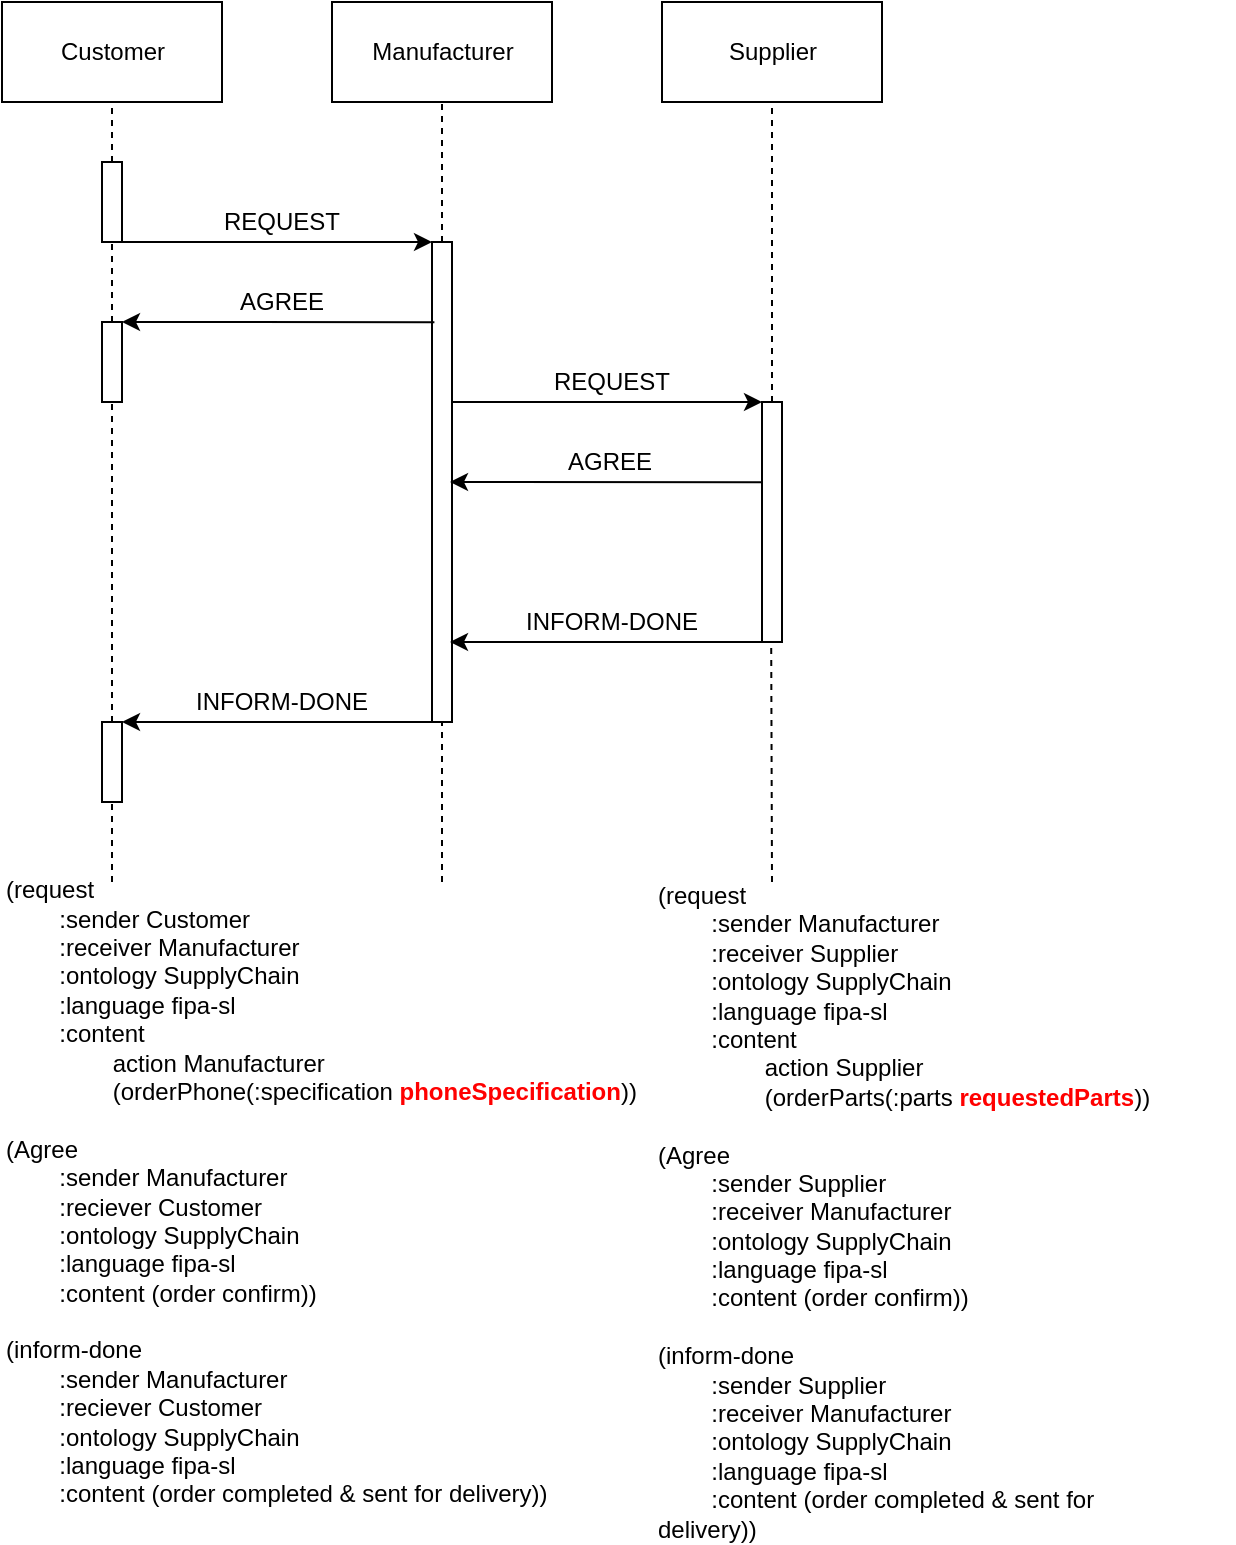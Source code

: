 <mxfile version="12.3.0" type="device" pages="1"><diagram id="HvV3lplEmUJxSb_MaAGa" name="Page-1"><mxGraphModel dx="1422" dy="794" grid="1" gridSize="10" guides="1" tooltips="1" connect="1" arrows="1" fold="1" page="1" pageScale="1" pageWidth="1169" pageHeight="827" math="0" shadow="0"><root><mxCell id="0"/><mxCell id="1" parent="0"/><mxCell id="bXYfRUHmZwdl2nVmAs2A-13" value="Customer" style="html=1;" parent="1" vertex="1"><mxGeometry x="80" y="120" width="110" height="50" as="geometry"/></mxCell><mxCell id="bXYfRUHmZwdl2nVmAs2A-14" value="Manufacturer" style="html=1;" parent="1" vertex="1"><mxGeometry x="245" y="120" width="110" height="50" as="geometry"/></mxCell><mxCell id="bXYfRUHmZwdl2nVmAs2A-15" value="Supplier" style="html=1;" parent="1" vertex="1"><mxGeometry x="410" y="120" width="110" height="50" as="geometry"/></mxCell><mxCell id="bXYfRUHmZwdl2nVmAs2A-18" value="" style="html=1;points=[];perimeter=orthogonalPerimeter;" parent="1" vertex="1"><mxGeometry x="130" y="200" width="10" height="40" as="geometry"/></mxCell><mxCell id="bXYfRUHmZwdl2nVmAs2A-27" value="" style="endArrow=none;dashed=1;html=1;entryX=0.5;entryY=1;entryDx=0;entryDy=0;" parent="1" source="bXYfRUHmZwdl2nVmAs2A-18" target="bXYfRUHmZwdl2nVmAs2A-13" edge="1"><mxGeometry width="50" height="50" relative="1" as="geometry"><mxPoint x="220" y="240" as="sourcePoint"/><mxPoint x="230" y="180" as="targetPoint"/></mxGeometry></mxCell><mxCell id="bXYfRUHmZwdl2nVmAs2A-28" value="" style="endArrow=none;dashed=1;html=1;entryX=0.5;entryY=1;entryDx=0;entryDy=0;" parent="1" target="bXYfRUHmZwdl2nVmAs2A-14" edge="1"><mxGeometry width="50" height="50" relative="1" as="geometry"><mxPoint x="300" y="240" as="sourcePoint"/><mxPoint x="340" y="200" as="targetPoint"/></mxGeometry></mxCell><mxCell id="bXYfRUHmZwdl2nVmAs2A-31" value="" style="html=1;points=[];perimeter=orthogonalPerimeter;" parent="1" vertex="1"><mxGeometry x="295" y="240" width="10" height="240" as="geometry"/></mxCell><mxCell id="bXYfRUHmZwdl2nVmAs2A-30" value="" style="endArrow=classic;html=1;" parent="1" source="bXYfRUHmZwdl2nVmAs2A-18" edge="1"><mxGeometry width="50" height="50" relative="1" as="geometry"><mxPoint x="250" y="330" as="sourcePoint"/><mxPoint x="295" y="240" as="targetPoint"/></mxGeometry></mxCell><mxCell id="bXYfRUHmZwdl2nVmAs2A-32" value="" style="html=1;points=[];perimeter=orthogonalPerimeter;" parent="1" vertex="1"><mxGeometry x="130" y="280" width="10" height="40" as="geometry"/></mxCell><mxCell id="bXYfRUHmZwdl2nVmAs2A-34" value="" style="endArrow=none;dashed=1;html=1;" parent="1" source="bXYfRUHmZwdl2nVmAs2A-32" target="bXYfRUHmZwdl2nVmAs2A-18" edge="1"><mxGeometry width="50" height="50" relative="1" as="geometry"><mxPoint x="145" y="210" as="sourcePoint"/><mxPoint x="145" y="180" as="targetPoint"/></mxGeometry></mxCell><mxCell id="bXYfRUHmZwdl2nVmAs2A-35" value="" style="html=1;points=[];perimeter=orthogonalPerimeter;" parent="1" vertex="1"><mxGeometry x="130" y="480" width="10" height="40" as="geometry"/></mxCell><mxCell id="bXYfRUHmZwdl2nVmAs2A-36" value="" style="endArrow=none;dashed=1;html=1;" parent="1" source="bXYfRUHmZwdl2nVmAs2A-35" edge="1"><mxGeometry width="50" height="50" relative="1" as="geometry"><mxPoint x="145" y="290" as="sourcePoint"/><mxPoint x="135" y="320.0" as="targetPoint"/></mxGeometry></mxCell><mxCell id="bXYfRUHmZwdl2nVmAs2A-37" value="" style="endArrow=classic;html=1;exitX=0.12;exitY=0.167;exitDx=0;exitDy=0;exitPerimeter=0;" parent="1" source="bXYfRUHmZwdl2nVmAs2A-31" edge="1"><mxGeometry width="50" height="50" relative="1" as="geometry"><mxPoint x="200" y="360" as="sourcePoint"/><mxPoint x="140" y="280" as="targetPoint"/></mxGeometry></mxCell><mxCell id="bXYfRUHmZwdl2nVmAs2A-38" value="REQUEST" style="text;html=1;strokeColor=none;fillColor=none;align=center;verticalAlign=middle;whiteSpace=wrap;rounded=0;" parent="1" vertex="1"><mxGeometry x="200" y="220" width="40" height="20" as="geometry"/></mxCell><mxCell id="bXYfRUHmZwdl2nVmAs2A-39" value="AGREE" style="text;html=1;strokeColor=none;fillColor=none;align=center;verticalAlign=middle;whiteSpace=wrap;rounded=0;" parent="1" vertex="1"><mxGeometry x="200" y="260" width="40" height="20" as="geometry"/></mxCell><mxCell id="bXYfRUHmZwdl2nVmAs2A-40" value="" style="endArrow=classic;html=1;exitX=0.5;exitY=1;exitDx=0;exitDy=0;exitPerimeter=0;" parent="1" source="bXYfRUHmZwdl2nVmAs2A-31" edge="1"><mxGeometry width="50" height="50" relative="1" as="geometry"><mxPoint x="180" y="470" as="sourcePoint"/><mxPoint x="140" y="480" as="targetPoint"/></mxGeometry></mxCell><mxCell id="bXYfRUHmZwdl2nVmAs2A-41" value="INFORM-DONE" style="text;html=1;strokeColor=none;fillColor=none;align=center;verticalAlign=middle;whiteSpace=wrap;rounded=0;" parent="1" vertex="1"><mxGeometry x="165" y="460" width="110" height="20" as="geometry"/></mxCell><mxCell id="bXYfRUHmZwdl2nVmAs2A-43" value="" style="endArrow=none;dashed=1;html=1;" parent="1" target="bXYfRUHmZwdl2nVmAs2A-35" edge="1"><mxGeometry width="50" height="50" relative="1" as="geometry"><mxPoint x="135" y="560" as="sourcePoint"/><mxPoint x="132" y="522" as="targetPoint"/></mxGeometry></mxCell><mxCell id="bXYfRUHmZwdl2nVmAs2A-44" value="&lt;div&gt;(request&lt;/div&gt;&lt;div&gt;&lt;span style=&quot;white-space: pre&quot;&gt;&#9;&lt;/span&gt;:sender Customer&lt;/div&gt;&lt;div&gt;&lt;span style=&quot;white-space: pre&quot;&gt;&#9;&lt;/span&gt;:&lt;span style=&quot;font-size: 9pt ; line-height: 12.84px ; font-family: &amp;#34;helvetica&amp;#34; , sans-serif&quot;&gt;receiver&lt;/span&gt;&amp;nbsp;Manufacturer&lt;/div&gt;&lt;div&gt;&lt;span style=&quot;white-space: pre&quot;&gt;&#9;&lt;/span&gt;:ontology SupplyChain&lt;/div&gt;&lt;div&gt;&lt;span style=&quot;white-space: pre&quot;&gt;&#9;&lt;/span&gt;:language fipa-sl&lt;/div&gt;&lt;div&gt;&lt;span style=&quot;white-space: pre&quot;&gt;&#9;&lt;/span&gt;:content&lt;/div&gt;&lt;div&gt;&lt;span style=&quot;white-space: pre&quot;&gt;&#9;&#9;&lt;/span&gt;action Manufacturer&lt;/div&gt;&lt;div&gt;&lt;span style=&quot;white-space: pre&quot;&gt;&#9;&#9;&lt;/span&gt;(orderPhone(:specification &lt;font color=&quot;#ff0000&quot;&gt;&lt;b&gt;phoneSpecification&lt;/b&gt;&lt;/font&gt;))&lt;/div&gt;&lt;div&gt;&lt;br&gt;&lt;/div&gt;&lt;div&gt;(Agree&lt;/div&gt;&lt;div&gt;&lt;span style=&quot;white-space: pre&quot;&gt;&#9;&lt;/span&gt;:sender Manufacturer&lt;/div&gt;&lt;div&gt;&lt;span style=&quot;white-space: pre&quot;&gt;&#9;&lt;/span&gt;:reciever Customer&lt;/div&gt;&lt;div&gt;&lt;span style=&quot;white-space: pre&quot;&gt;&#9;&lt;/span&gt;:ontology SupplyChain&lt;/div&gt;&lt;div&gt;&lt;span style=&quot;white-space: pre&quot;&gt;&#9;&lt;/span&gt;:language fipa-sl&lt;/div&gt;&lt;div&gt;&lt;span style=&quot;white-space: pre&quot;&gt;&#9;&lt;/span&gt;:content (order confirm))&lt;/div&gt;&lt;div&gt;&lt;br&gt;&lt;/div&gt;&lt;div&gt;(inform-done&lt;/div&gt;&lt;div&gt;&lt;span style=&quot;white-space: pre&quot;&gt;&#9;&lt;/span&gt;:sender Manufacturer&lt;/div&gt;&lt;div&gt;&lt;span style=&quot;white-space: pre&quot;&gt;&#9;&lt;/span&gt;:reciever Customer&lt;/div&gt;&lt;div&gt;&lt;span style=&quot;white-space: pre&quot;&gt;&#9;&lt;/span&gt;:ontology SupplyChain&lt;/div&gt;&lt;div&gt;&lt;span style=&quot;white-space: pre&quot;&gt;&#9;&lt;/span&gt;:language fipa-sl&lt;/div&gt;&lt;div&gt;&lt;span style=&quot;white-space: pre&quot;&gt;&#9;&lt;/span&gt;:content (order completed &amp;amp; sent for delivery))&lt;/div&gt;" style="text;html=1;strokeColor=none;fillColor=none;align=left;verticalAlign=middle;whiteSpace=wrap;rounded=0;" parent="1" vertex="1"><mxGeometry x="80" y="560" width="320" height="310" as="geometry"/></mxCell><mxCell id="bXYfRUHmZwdl2nVmAs2A-45" value="" style="html=1;points=[];perimeter=orthogonalPerimeter;" parent="1" vertex="1"><mxGeometry x="460" y="320" width="10" height="120" as="geometry"/></mxCell><mxCell id="bXYfRUHmZwdl2nVmAs2A-46" value="" style="endArrow=none;dashed=1;html=1;entryX=0.5;entryY=1;entryDx=0;entryDy=0;" parent="1" source="bXYfRUHmZwdl2nVmAs2A-45" target="bXYfRUHmZwdl2nVmAs2A-15" edge="1"><mxGeometry width="50" height="50" relative="1" as="geometry"><mxPoint x="430" y="250" as="sourcePoint"/><mxPoint x="480" y="200" as="targetPoint"/></mxGeometry></mxCell><mxCell id="bXYfRUHmZwdl2nVmAs2A-48" value="" style="endArrow=classic;html=1;entryX=0;entryY=0;entryDx=0;entryDy=0;entryPerimeter=0;" parent="1" source="bXYfRUHmZwdl2nVmAs2A-31" target="bXYfRUHmZwdl2nVmAs2A-45" edge="1"><mxGeometry width="50" height="50" relative="1" as="geometry"><mxPoint x="350" y="370" as="sourcePoint"/><mxPoint x="400" y="320" as="targetPoint"/></mxGeometry></mxCell><mxCell id="bXYfRUHmZwdl2nVmAs2A-49" value="REQUEST" style="text;html=1;strokeColor=none;fillColor=none;align=center;verticalAlign=middle;whiteSpace=wrap;rounded=0;" parent="1" vertex="1"><mxGeometry x="365" y="300" width="40" height="20" as="geometry"/></mxCell><mxCell id="bXYfRUHmZwdl2nVmAs2A-52" value="&lt;div&gt;&lt;div&gt;(request&lt;/div&gt;&lt;div&gt;&lt;span style=&quot;white-space: pre&quot;&gt;&#9;&lt;/span&gt;:sender Manufacturer&lt;/div&gt;&lt;div&gt;&lt;span style=&quot;white-space: pre&quot;&gt;&#9;&lt;/span&gt;:&lt;span style=&quot;font-size: 9pt ; line-height: 12.84px ; font-family: &amp;#34;helvetica&amp;#34; , sans-serif&quot;&gt;receiver&lt;/span&gt;&amp;nbsp;Supplier&lt;/div&gt;&lt;div&gt;&lt;span style=&quot;white-space: pre&quot;&gt;&#9;&lt;/span&gt;:ontology SupplyChain&lt;/div&gt;&lt;div&gt;&lt;span style=&quot;white-space: pre&quot;&gt;&#9;&lt;/span&gt;:language fipa-sl&lt;/div&gt;&lt;div&gt;&lt;span style=&quot;white-space: pre&quot;&gt;&#9;&lt;/span&gt;:content&lt;/div&gt;&lt;div&gt;&lt;span style=&quot;white-space: pre&quot;&gt;&#9;&#9;&lt;/span&gt;action Supplier&lt;/div&gt;&lt;div&gt;&lt;span style=&quot;white-space: pre&quot;&gt;&#9;&#9;&lt;/span&gt;(orderParts(:parts &lt;font color=&quot;#ff0000&quot; style=&quot;font-weight: bold&quot;&gt;requestedParts&lt;/font&gt;))&lt;/div&gt;&lt;/div&gt;&lt;div&gt;&lt;br&gt;&lt;/div&gt;&lt;div&gt;&lt;div&gt;(Agree&lt;/div&gt;&lt;div&gt;&lt;span style=&quot;white-space: pre&quot;&gt;&#9;&lt;/span&gt;:sender Supplier&lt;/div&gt;&lt;div&gt;&lt;span style=&quot;white-space: pre&quot;&gt;&#9;&lt;/span&gt;:receiver Manufacturer&lt;/div&gt;&lt;div&gt;&lt;span style=&quot;white-space: pre&quot;&gt;&#9;&lt;/span&gt;:ontology SupplyChain&lt;/div&gt;&lt;div&gt;&lt;span style=&quot;white-space: pre&quot;&gt;&#9;&lt;/span&gt;:language fipa-sl&lt;/div&gt;&lt;div&gt;&lt;span style=&quot;white-space: pre&quot;&gt;&#9;&lt;/span&gt;:content (order confirm))&lt;/div&gt;&lt;div&gt;&lt;br&gt;&lt;/div&gt;&lt;div&gt;(inform-done&lt;/div&gt;&lt;div&gt;&lt;span style=&quot;white-space: pre&quot;&gt;&#9;&lt;/span&gt;:sender Supplier&lt;/div&gt;&lt;div&gt;&lt;span style=&quot;white-space: pre&quot;&gt;&#9;&lt;/span&gt;:receiver Manufacturer&lt;/div&gt;&lt;div&gt;&lt;span style=&quot;white-space: pre&quot;&gt;&#9;&lt;/span&gt;:ontology SupplyChain&lt;/div&gt;&lt;div&gt;&lt;span style=&quot;white-space: pre&quot;&gt;&#9;&lt;/span&gt;:language fipa-sl&lt;/div&gt;&lt;div&gt;&lt;span style=&quot;white-space: pre&quot;&gt;&#9;&lt;/span&gt;:content (order completed &amp;amp; sent for delivery))&lt;span style=&quot;white-space: pre&quot;&gt;&#9;&lt;/span&gt;&lt;/div&gt;&lt;/div&gt;" style="text;html=1;strokeColor=none;fillColor=none;align=left;verticalAlign=middle;whiteSpace=wrap;rounded=0;" parent="1" vertex="1"><mxGeometry x="406" y="560" width="290" height="330" as="geometry"/></mxCell><mxCell id="bXYfRUHmZwdl2nVmAs2A-53" value="" style="endArrow=classic;html=1;exitX=0.12;exitY=0.167;exitDx=0;exitDy=0;exitPerimeter=0;" parent="1" edge="1"><mxGeometry width="50" height="50" relative="1" as="geometry"><mxPoint x="460.2" y="360.08" as="sourcePoint"/><mxPoint x="304" y="360.0" as="targetPoint"/></mxGeometry></mxCell><mxCell id="bXYfRUHmZwdl2nVmAs2A-54" value="AGREE" style="text;html=1;strokeColor=none;fillColor=none;align=center;verticalAlign=middle;whiteSpace=wrap;rounded=0;" parent="1" vertex="1"><mxGeometry x="364" y="340" width="40" height="20" as="geometry"/></mxCell><mxCell id="bXYfRUHmZwdl2nVmAs2A-55" value="" style="endArrow=classic;html=1;" parent="1" edge="1"><mxGeometry width="50" height="50" relative="1" as="geometry"><mxPoint x="460" y="440" as="sourcePoint"/><mxPoint x="304" y="440" as="targetPoint"/></mxGeometry></mxCell><mxCell id="bXYfRUHmZwdl2nVmAs2A-56" value="INFORM-DONE" style="text;html=1;strokeColor=none;fillColor=none;align=center;verticalAlign=middle;whiteSpace=wrap;rounded=0;" parent="1" vertex="1"><mxGeometry x="330" y="420" width="110" height="20" as="geometry"/></mxCell><mxCell id="MhEm7GwCBIIusMj1qA8R-3" value="" style="endArrow=none;dashed=1;html=1;" edge="1" parent="1"><mxGeometry width="50" height="50" relative="1" as="geometry"><mxPoint x="300" y="560" as="sourcePoint"/><mxPoint x="300" y="480" as="targetPoint"/></mxGeometry></mxCell><mxCell id="MhEm7GwCBIIusMj1qA8R-4" value="" style="endArrow=none;dashed=1;html=1;entryX=0.46;entryY=0.997;entryDx=0;entryDy=0;entryPerimeter=0;" edge="1" parent="1" target="bXYfRUHmZwdl2nVmAs2A-45"><mxGeometry width="50" height="50" relative="1" as="geometry"><mxPoint x="465" y="560" as="sourcePoint"/><mxPoint x="480" y="490" as="targetPoint"/></mxGeometry></mxCell></root></mxGraphModel></diagram></mxfile>